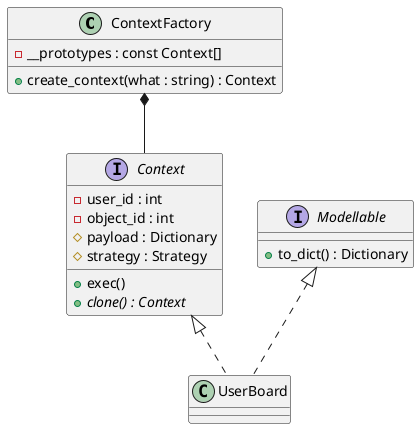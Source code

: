 @startuml
'https://plantuml.com/class-diagram

'class ContextFactory:
'    """Factory + Prototype"""
'
'    __prototypes = {
'        "userboard": UserBoard()
'    }
'
'    def create_context(self, what) -> Context:
'        return self.__prototypes[what].clone()


class ContextFactory {
    -__prototypes : const Context[]

    +create_context(what : string) : Context
}

'class Context(object):
'    def __init__(self, user_id=None, object_id=None, payload: dict = None, strategy: Strategy = None):
'        self.user_id = user_id
'        self.object_id = object_id
'        self._payload = payload or {}
'        self._strategy = strategy
'
'
'    def exec(self):
'        assert self._strategy is not None
'        self._strategy.perform_query(
'            self.user_id, self.object_id, self._payload)
'
'    @abstractmethod
'    def clone(self):
'        raise NotImplementedError

interface Context {
    -user_id : int
    -object_id : int
    #payload : Dictionary
    #strategy : Strategy

    +exec()
    +{abstract} clone() : Context
}

'class UserBoard(Modellable, Context):
'    def __init__(self):
'        super().__init__()
'
'    def clone(self):
'        return UserBoard()
'
'    def to_dict(self):
'        return {
'            "user_id": self.user_id,
'            "board_id": self.object_id
'        }

class UserBoard
interface Modellable {
    +to_dict() : Dictionary
}

Modellable <|.. UserBoard
Context <|.. UserBoard
ContextFactory *-- Context

@enduml